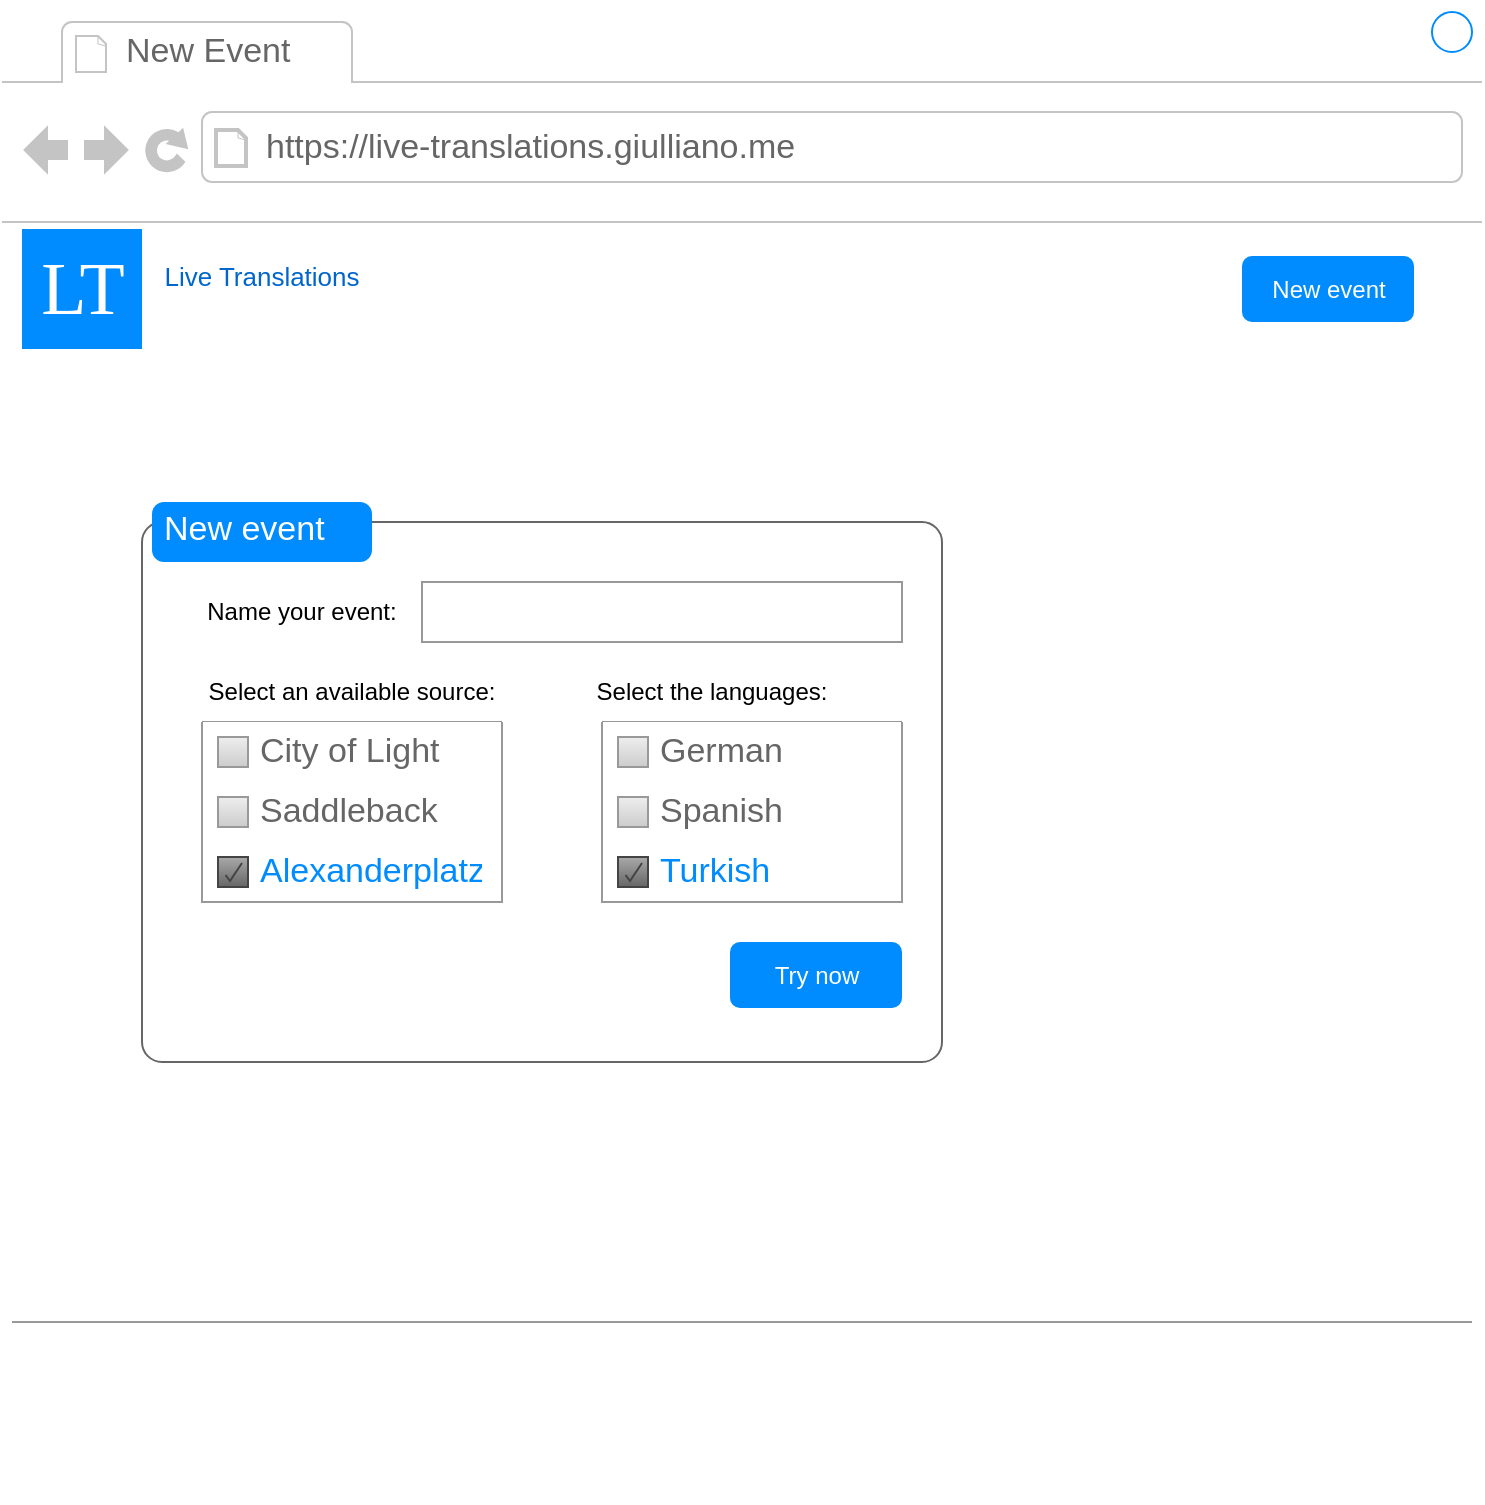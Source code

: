 <mxfile version="24.7.7">
  <diagram id="piDafpqhtRUU5qUU-vj8" name="Page-1">
    <mxGraphModel dx="2901" dy="1155" grid="1" gridSize="10" guides="1" tooltips="1" connect="1" arrows="1" fold="1" page="1" pageScale="1" pageWidth="827" pageHeight="1169" math="0" shadow="0">
      <root>
        <mxCell id="0" />
        <mxCell id="1" parent="0" />
        <mxCell id="8962rQQDY3VNNf6We3Pp-1" value="" style="strokeWidth=1;shadow=0;dashed=0;align=center;html=1;shape=mxgraph.mockup.containers.browserWindow;rSize=0;strokeColor2=#008cff;strokeColor3=#c4c4c4;mainText=,;recursiveResize=0;strokeColor=#FFFFFF;fontColor=#FFFFFF;" parent="1" vertex="1">
          <mxGeometry x="-540" y="50" width="740" height="750" as="geometry" />
        </mxCell>
        <mxCell id="8962rQQDY3VNNf6We3Pp-2" value="New Event" style="strokeWidth=1;shadow=0;dashed=0;align=center;html=1;shape=mxgraph.mockup.containers.anchor;fontSize=17;fontColor=#666666;align=left;" parent="8962rQQDY3VNNf6We3Pp-1" vertex="1">
          <mxGeometry x="60" y="12" width="110" height="26" as="geometry" />
        </mxCell>
        <mxCell id="8962rQQDY3VNNf6We3Pp-3" value="https://live-translations.giulliano.me" style="strokeWidth=1;shadow=0;dashed=0;align=center;html=1;shape=mxgraph.mockup.containers.anchor;rSize=0;fontSize=17;fontColor=#666666;align=left;" parent="8962rQQDY3VNNf6We3Pp-1" vertex="1">
          <mxGeometry x="130" y="60" width="250" height="26" as="geometry" />
        </mxCell>
        <mxCell id="8962rQQDY3VNNf6We3Pp-14" value="New event" style="rounded=1;align=center;strokeColor=none;html=1;fontColor=#ffffff;fontSize=12;fillColor=#008CFF;" parent="8962rQQDY3VNNf6We3Pp-1" vertex="1">
          <mxGeometry x="620" y="127" width="86" height="33" as="geometry" />
        </mxCell>
        <mxCell id="8962rQQDY3VNNf6We3Pp-16" value="Live Translations" style="text;html=1;strokeColor=none;fillColor=none;align=center;verticalAlign=middle;whiteSpace=wrap;rounded=0;fontSize=13;fontColor=#0066CC;" parent="8962rQQDY3VNNf6We3Pp-1" vertex="1">
          <mxGeometry x="80" y="127" width="100" height="20" as="geometry" />
        </mxCell>
        <mxCell id="8962rQQDY3VNNf6We3Pp-35" value="" style="verticalLabelPosition=bottom;shadow=0;dashed=0;align=center;html=1;verticalAlign=top;strokeWidth=1;shape=mxgraph.mockup.markup.line;strokeColor=#999999;fillColor=#008CFF;fontSize=13;fontColor=#0066CC;" parent="8962rQQDY3VNNf6We3Pp-1" vertex="1">
          <mxGeometry x="5" y="650" width="730" height="20" as="geometry" />
        </mxCell>
        <mxCell id="seymav8gBYocV3_De4xC-2" value="LT" style="text;html=1;align=center;verticalAlign=middle;resizable=0;points=[];autosize=1;fontSize=37;fontFamily=Tahoma;fillColor=#008CFF;fontColor=#FFFFFF;" parent="8962rQQDY3VNNf6We3Pp-1" vertex="1">
          <mxGeometry x="10" y="113.5" width="60" height="60" as="geometry" />
        </mxCell>
        <mxCell id="qf1N-vWA-L_sP7h6O6pH-10" value="" style="shape=mxgraph.mockup.containers.marginRect;rectMarginTop=10;strokeColor=#666666;strokeWidth=1;dashed=0;rounded=1;arcSize=5;recursiveResize=0;html=1;whiteSpace=wrap;" vertex="1" parent="8962rQQDY3VNNf6We3Pp-1">
          <mxGeometry x="70" y="250" width="400" height="280" as="geometry" />
        </mxCell>
        <mxCell id="qf1N-vWA-L_sP7h6O6pH-11" value="New event" style="shape=rect;strokeColor=none;fillColor=#008cff;strokeWidth=1;dashed=0;rounded=1;arcSize=20;fontColor=#ffffff;fontSize=17;spacing=2;spacingTop=-2;align=left;autosize=1;spacingLeft=4;resizeWidth=0;resizeHeight=0;perimeter=none;html=1;whiteSpace=wrap;" vertex="1" parent="qf1N-vWA-L_sP7h6O6pH-10">
          <mxGeometry x="5" width="110" height="30" as="geometry" />
        </mxCell>
        <mxCell id="qf1N-vWA-L_sP7h6O6pH-12" value="" style="swimlane;strokeColor=#999999;swimlaneFillColor=#FFFFFF;fillColor=#ffffff;fontColor=#666666;fontStyle=0;childLayout=stackLayout;horizontal=1;startSize=0;horizontalStack=0;resizeParent=1;resizeParentMax=0;resizeLast=0;collapsible=0;marginBottom=0;whiteSpace=wrap;html=1;" vertex="1" parent="qf1N-vWA-L_sP7h6O6pH-10">
          <mxGeometry x="30" y="110" width="150" height="90" as="geometry" />
        </mxCell>
        <mxCell id="qf1N-vWA-L_sP7h6O6pH-13" value="City of Light" style="text;strokeColor=none;align=left;verticalAlign=middle;spacingLeft=27;spacingRight=10;overflow=hidden;points=[[0,0.5],[1,0.5]];portConstraint=eastwest;rotatable=0;whiteSpace=wrap;html=1;fillColor=none;fontColor=inherit;fontSize=17;" vertex="1" parent="qf1N-vWA-L_sP7h6O6pH-12">
          <mxGeometry width="150" height="30" as="geometry" />
        </mxCell>
        <mxCell id="qf1N-vWA-L_sP7h6O6pH-14" value="" style="resizable=0;fillColor=#EEEEEE;strokeColor=#999999;gradientColor=#cccccc;html=1;" vertex="1" parent="qf1N-vWA-L_sP7h6O6pH-13">
          <mxGeometry y="0.5" width="15" height="15" relative="1" as="geometry">
            <mxPoint x="8" y="-7.5" as="offset" />
          </mxGeometry>
        </mxCell>
        <mxCell id="qf1N-vWA-L_sP7h6O6pH-15" value="Saddleback" style="text;strokeColor=none;align=left;verticalAlign=middle;spacingLeft=27;spacingRight=10;overflow=hidden;points=[[0,0.5],[1,0.5]];portConstraint=eastwest;rotatable=0;whiteSpace=wrap;html=1;rSize=5;fillColor=none;fontColor=inherit;fontSize=17;" vertex="1" parent="qf1N-vWA-L_sP7h6O6pH-12">
          <mxGeometry y="30" width="150" height="30" as="geometry" />
        </mxCell>
        <mxCell id="qf1N-vWA-L_sP7h6O6pH-16" value="" style="resizable=0;fillColor=#EEEEEE;strokeColor=#999999;gradientColor=#cccccc;html=1;" vertex="1" parent="qf1N-vWA-L_sP7h6O6pH-15">
          <mxGeometry y="0.5" width="15" height="15" relative="1" as="geometry">
            <mxPoint x="8" y="-7.5" as="offset" />
          </mxGeometry>
        </mxCell>
        <mxCell id="qf1N-vWA-L_sP7h6O6pH-17" value="Alexanderplatz" style="text;strokeColor=none;align=left;verticalAlign=middle;spacingLeft=27;spacingRight=10;overflow=hidden;points=[[0,0.5],[1,0.5]];portConstraint=eastwest;rotatable=0;whiteSpace=wrap;html=1;rSize=5;fillColor=none;fontColor=#008CFF;fontSize=17;" vertex="1" parent="qf1N-vWA-L_sP7h6O6pH-12">
          <mxGeometry y="60" width="150" height="30" as="geometry" />
        </mxCell>
        <mxCell id="qf1N-vWA-L_sP7h6O6pH-18" value="" style="shape=mxgraph.mockup.forms.checkbox;resizable=0;fillColor=#AAAAAA;gradientColor=#666666;strokeColor=#444444;html=1;" vertex="1" parent="qf1N-vWA-L_sP7h6O6pH-17">
          <mxGeometry y="0.5" width="15" height="15" relative="1" as="geometry">
            <mxPoint x="8" y="-7.5" as="offset" />
          </mxGeometry>
        </mxCell>
        <mxCell id="qf1N-vWA-L_sP7h6O6pH-21" value="Try now" style="rounded=1;align=center;strokeColor=none;html=1;fontColor=#ffffff;fontSize=12;fillColor=#008CFF;" vertex="1" parent="qf1N-vWA-L_sP7h6O6pH-10">
          <mxGeometry x="294" y="220" width="86" height="33" as="geometry" />
        </mxCell>
        <mxCell id="qf1N-vWA-L_sP7h6O6pH-22" value="" style="swimlane;strokeColor=#999999;swimlaneFillColor=#FFFFFF;fillColor=#ffffff;fontColor=#666666;fontStyle=0;childLayout=stackLayout;horizontal=1;startSize=0;horizontalStack=0;resizeParent=1;resizeParentMax=0;resizeLast=0;collapsible=0;marginBottom=0;whiteSpace=wrap;html=1;" vertex="1" parent="qf1N-vWA-L_sP7h6O6pH-10">
          <mxGeometry x="230" y="110" width="150" height="90" as="geometry" />
        </mxCell>
        <mxCell id="qf1N-vWA-L_sP7h6O6pH-23" value="German" style="text;strokeColor=none;align=left;verticalAlign=middle;spacingLeft=27;spacingRight=10;overflow=hidden;points=[[0,0.5],[1,0.5]];portConstraint=eastwest;rotatable=0;whiteSpace=wrap;html=1;fillColor=none;fontColor=inherit;fontSize=17;" vertex="1" parent="qf1N-vWA-L_sP7h6O6pH-22">
          <mxGeometry width="150" height="30" as="geometry" />
        </mxCell>
        <mxCell id="qf1N-vWA-L_sP7h6O6pH-24" value="" style="resizable=0;fillColor=#EEEEEE;strokeColor=#999999;gradientColor=#cccccc;html=1;" vertex="1" parent="qf1N-vWA-L_sP7h6O6pH-23">
          <mxGeometry y="0.5" width="15" height="15" relative="1" as="geometry">
            <mxPoint x="8" y="-7.5" as="offset" />
          </mxGeometry>
        </mxCell>
        <mxCell id="qf1N-vWA-L_sP7h6O6pH-25" value="Spanish" style="text;strokeColor=none;align=left;verticalAlign=middle;spacingLeft=27;spacingRight=10;overflow=hidden;points=[[0,0.5],[1,0.5]];portConstraint=eastwest;rotatable=0;whiteSpace=wrap;html=1;rSize=5;fillColor=none;fontColor=inherit;fontSize=17;" vertex="1" parent="qf1N-vWA-L_sP7h6O6pH-22">
          <mxGeometry y="30" width="150" height="30" as="geometry" />
        </mxCell>
        <mxCell id="qf1N-vWA-L_sP7h6O6pH-26" value="" style="resizable=0;fillColor=#EEEEEE;strokeColor=#999999;gradientColor=#cccccc;html=1;" vertex="1" parent="qf1N-vWA-L_sP7h6O6pH-25">
          <mxGeometry y="0.5" width="15" height="15" relative="1" as="geometry">
            <mxPoint x="8" y="-7.5" as="offset" />
          </mxGeometry>
        </mxCell>
        <mxCell id="qf1N-vWA-L_sP7h6O6pH-27" value="Turkish" style="text;strokeColor=none;align=left;verticalAlign=middle;spacingLeft=27;spacingRight=10;overflow=hidden;points=[[0,0.5],[1,0.5]];portConstraint=eastwest;rotatable=0;whiteSpace=wrap;html=1;rSize=5;fillColor=none;fontColor=#008CFF;fontSize=17;" vertex="1" parent="qf1N-vWA-L_sP7h6O6pH-22">
          <mxGeometry y="60" width="150" height="30" as="geometry" />
        </mxCell>
        <mxCell id="qf1N-vWA-L_sP7h6O6pH-28" value="" style="shape=mxgraph.mockup.forms.checkbox;resizable=0;fillColor=#AAAAAA;gradientColor=#666666;strokeColor=#444444;html=1;" vertex="1" parent="qf1N-vWA-L_sP7h6O6pH-27">
          <mxGeometry y="0.5" width="15" height="15" relative="1" as="geometry">
            <mxPoint x="8" y="-7.5" as="offset" />
          </mxGeometry>
        </mxCell>
        <mxCell id="qf1N-vWA-L_sP7h6O6pH-31" value="Select an available source:" style="text;html=1;align=center;verticalAlign=middle;whiteSpace=wrap;rounded=0;" vertex="1" parent="qf1N-vWA-L_sP7h6O6pH-10">
          <mxGeometry x="30" y="80" width="150" height="30" as="geometry" />
        </mxCell>
        <mxCell id="qf1N-vWA-L_sP7h6O6pH-32" value="Select the languages:" style="text;html=1;align=center;verticalAlign=middle;whiteSpace=wrap;rounded=0;" vertex="1" parent="qf1N-vWA-L_sP7h6O6pH-10">
          <mxGeometry x="210" y="80" width="150" height="30" as="geometry" />
        </mxCell>
        <mxCell id="qf1N-vWA-L_sP7h6O6pH-33" value="" style="strokeWidth=1;shadow=0;dashed=0;align=center;html=1;shape=mxgraph.mockup.forms.pwField;strokeColor=#999999;mainText=;align=left;fontColor=#666666;fontSize=17;spacingLeft=3;" vertex="1" parent="qf1N-vWA-L_sP7h6O6pH-10">
          <mxGeometry x="140" y="40" width="240" height="30" as="geometry" />
        </mxCell>
        <mxCell id="qf1N-vWA-L_sP7h6O6pH-34" value="Name your event:" style="text;html=1;align=center;verticalAlign=middle;whiteSpace=wrap;rounded=0;" vertex="1" parent="qf1N-vWA-L_sP7h6O6pH-10">
          <mxGeometry x="5" y="40" width="150" height="30" as="geometry" />
        </mxCell>
      </root>
    </mxGraphModel>
  </diagram>
</mxfile>
